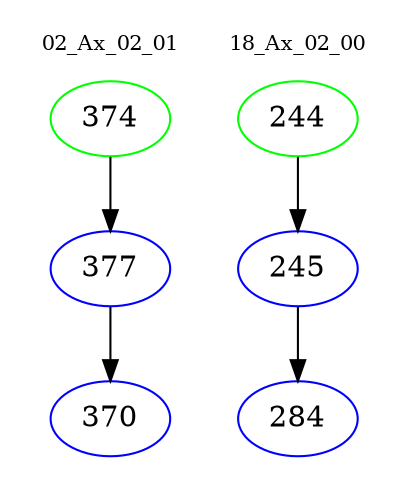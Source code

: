 digraph{
subgraph cluster_0 {
color = white
label = "02_Ax_02_01";
fontsize=10;
T0_374 [label="374", color="green"]
T0_374 -> T0_377 [color="black"]
T0_377 [label="377", color="blue"]
T0_377 -> T0_370 [color="black"]
T0_370 [label="370", color="blue"]
}
subgraph cluster_1 {
color = white
label = "18_Ax_02_00";
fontsize=10;
T1_244 [label="244", color="green"]
T1_244 -> T1_245 [color="black"]
T1_245 [label="245", color="blue"]
T1_245 -> T1_284 [color="black"]
T1_284 [label="284", color="blue"]
}
}
